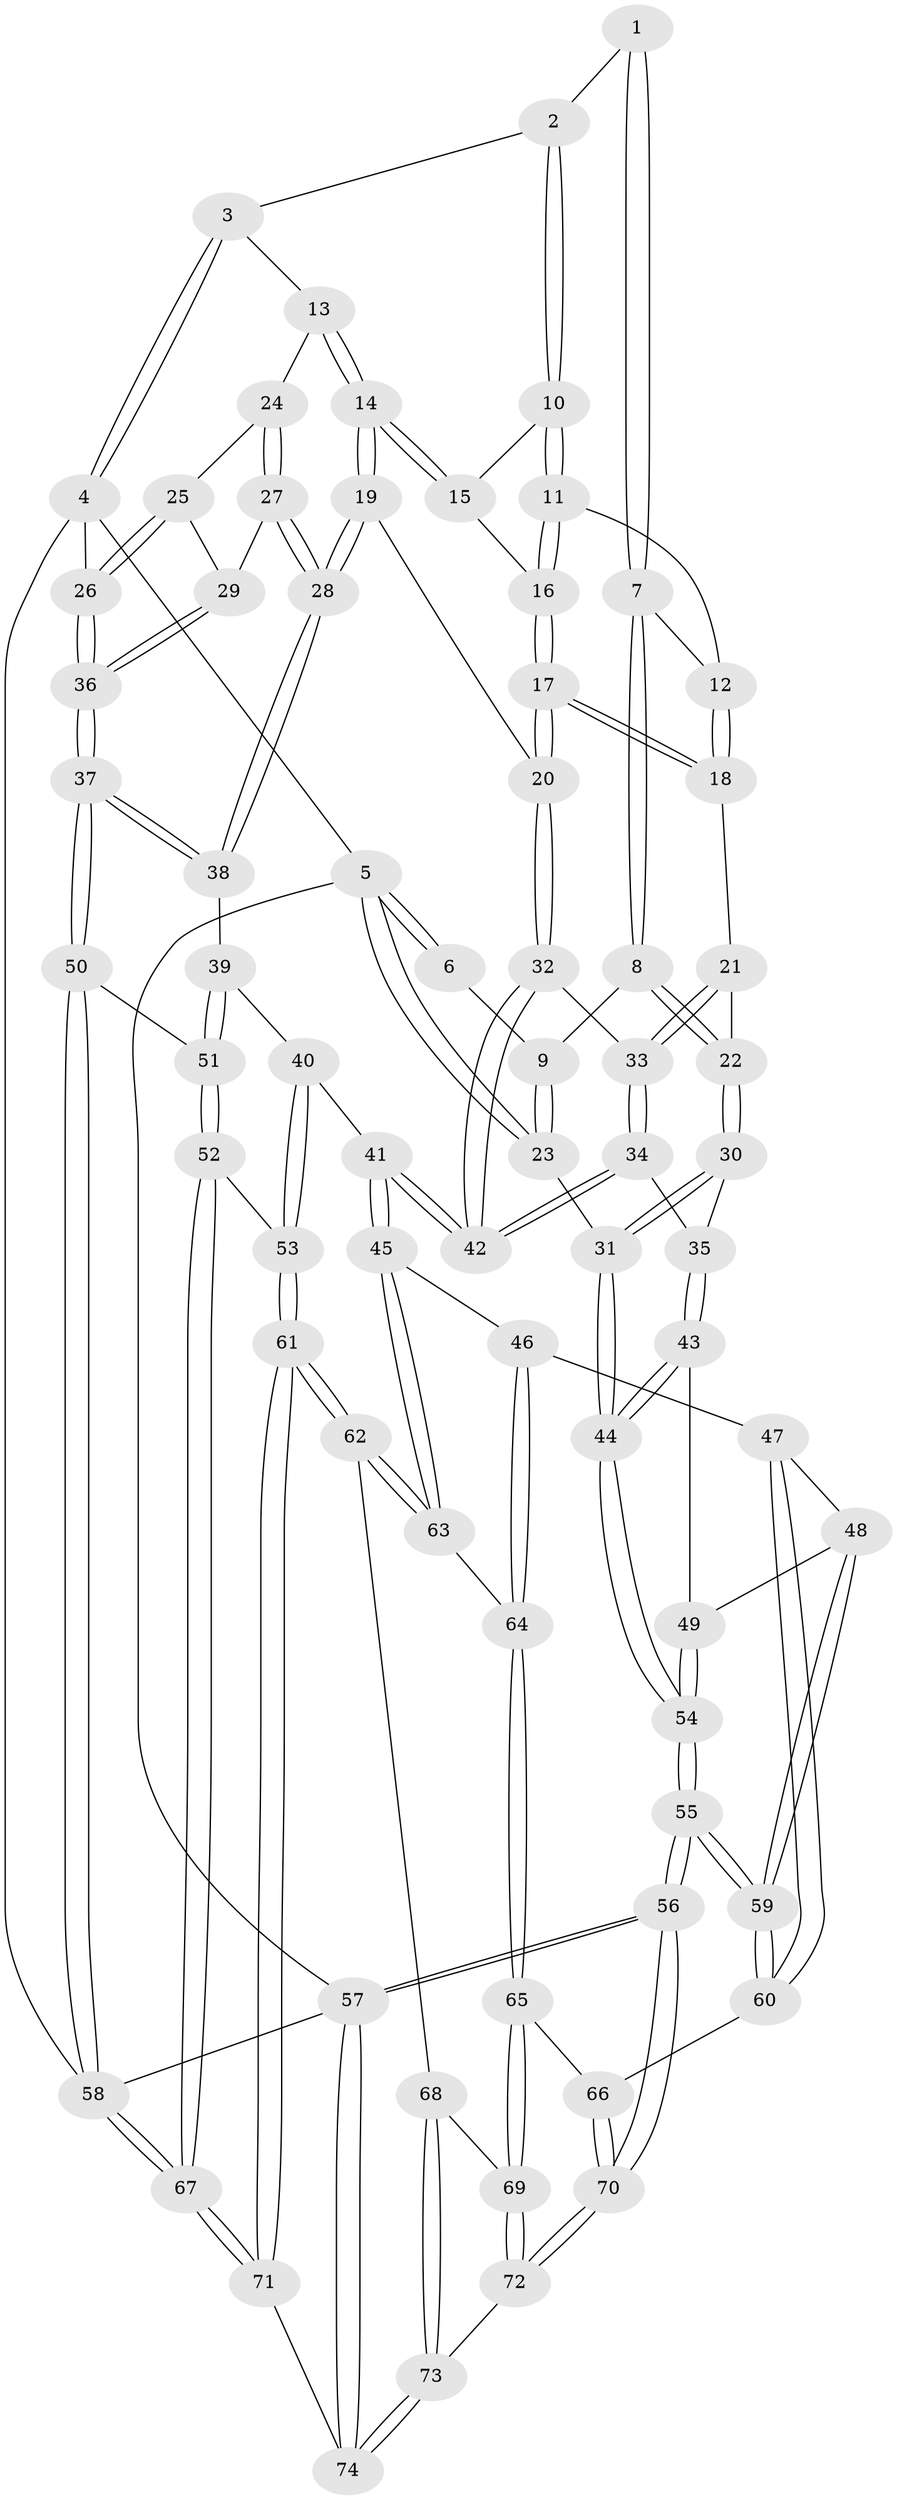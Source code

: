 // Generated by graph-tools (version 1.1) at 2025/27/03/09/25 03:27:07]
// undirected, 74 vertices, 182 edges
graph export_dot {
graph [start="1"]
  node [color=gray90,style=filled];
  1 [pos="+0.2598747089580388+0"];
  2 [pos="+0.605873093665357+0"];
  3 [pos="+0.6764817013507671+0"];
  4 [pos="+1+0"];
  5 [pos="+0+0"];
  6 [pos="+0+0"];
  7 [pos="+0.242691907622247+0.02005894297148339"];
  8 [pos="+0.19805343686409926+0.11180098134125885"];
  9 [pos="+0.07464766422075268+0.11064052170923411"];
  10 [pos="+0.5960984032317058+0"];
  11 [pos="+0.4471545921550722+0.09359484965164516"];
  12 [pos="+0.4173587826948895+0.0968598157753273"];
  13 [pos="+0.7704203832247225+0.14093847024357659"];
  14 [pos="+0.6675045939006917+0.16683079689470112"];
  15 [pos="+0.6064394507385245+0.05367224283800451"];
  16 [pos="+0.49972847187207514+0.13496290408307682"];
  17 [pos="+0.5267840672257224+0.247125367059908"];
  18 [pos="+0.4003618517597134+0.19289772542864084"];
  19 [pos="+0.5869779855218565+0.3012560549386344"];
  20 [pos="+0.5634554082746647+0.30081596103009384"];
  21 [pos="+0.3039912591101628+0.2351400788233374"];
  22 [pos="+0.22011344750311373+0.21551091066356853"];
  23 [pos="+0+0.1708679068967366"];
  24 [pos="+0.7809232063480985+0.14407663991400055"];
  25 [pos="+0.7940066753145507+0.146379631556147"];
  26 [pos="+1+0.029802279906677557"];
  27 [pos="+0.7328418122777622+0.3328674200007602"];
  28 [pos="+0.6581161793958357+0.36019510780117964"];
  29 [pos="+0.82223541728519+0.31335247404805194"];
  30 [pos="+0.18365043094207895+0.29815756773543145"];
  31 [pos="+0+0.340049047091097"];
  32 [pos="+0.5219753340936076+0.32850831363585914"];
  33 [pos="+0.41886542386688186+0.3336862414375148"];
  34 [pos="+0.3241704375628543+0.4331061380946549"];
  35 [pos="+0.2177911753918295+0.43446348995154405"];
  36 [pos="+1+0.40290932693508813"];
  37 [pos="+1+0.4669371672110834"];
  38 [pos="+0.6827190342730647+0.44396663518916235"];
  39 [pos="+0.6776698461716705+0.4731273752698116"];
  40 [pos="+0.6720469930795286+0.4833686355731564"];
  41 [pos="+0.468134222365051+0.5855949594291227"];
  42 [pos="+0.4587195707338843+0.5509142372423783"];
  43 [pos="+0.21450241616930832+0.4410367574176662"];
  44 [pos="+0+0.47376249186584735"];
  45 [pos="+0.4592357181671652+0.6306214349691771"];
  46 [pos="+0.27454187220686777+0.6302210646549162"];
  47 [pos="+0.22389645686833+0.6045841139733781"];
  48 [pos="+0.2101323868613624+0.5848306899520562"];
  49 [pos="+0.20737631393076708+0.5082778631558506"];
  50 [pos="+1+0.5645475726480486"];
  51 [pos="+0.925052637013454+0.6459768256493318"];
  52 [pos="+0.7842036076749027+0.7568156725440703"];
  53 [pos="+0.705679083179492+0.7657013398779069"];
  54 [pos="+0+0.5457803939209721"];
  55 [pos="+0+0.6603125883480682"];
  56 [pos="+0+1"];
  57 [pos="+0+1"];
  58 [pos="+1+1"];
  59 [pos="+0+0.6619651887528559"];
  60 [pos="+0.14455506179896943+0.7535029582898503"];
  61 [pos="+0.6092759856135019+0.811503492380965"];
  62 [pos="+0.5711501139847358+0.796359467504888"];
  63 [pos="+0.4633317799515709+0.6386364262737814"];
  64 [pos="+0.27817111560261615+0.80727881977952"];
  65 [pos="+0.2682666030329957+0.8530909451926703"];
  66 [pos="+0.17190169002886457+0.8120814195949264"];
  67 [pos="+1+1"];
  68 [pos="+0.5145813960211026+0.823110872056962"];
  69 [pos="+0.2822822228426068+0.8735789167916639"];
  70 [pos="+0+1"];
  71 [pos="+0.6533956100120711+1"];
  72 [pos="+0.27780838006193737+0.9012929668952797"];
  73 [pos="+0.3300370332146616+1"];
  74 [pos="+0.3328124479386111+1"];
  1 -- 2;
  1 -- 7;
  1 -- 7;
  2 -- 3;
  2 -- 10;
  2 -- 10;
  3 -- 4;
  3 -- 4;
  3 -- 13;
  4 -- 5;
  4 -- 26;
  4 -- 58;
  5 -- 6;
  5 -- 6;
  5 -- 23;
  5 -- 23;
  5 -- 57;
  6 -- 9;
  7 -- 8;
  7 -- 8;
  7 -- 12;
  8 -- 9;
  8 -- 22;
  8 -- 22;
  9 -- 23;
  9 -- 23;
  10 -- 11;
  10 -- 11;
  10 -- 15;
  11 -- 12;
  11 -- 16;
  11 -- 16;
  12 -- 18;
  12 -- 18;
  13 -- 14;
  13 -- 14;
  13 -- 24;
  14 -- 15;
  14 -- 15;
  14 -- 19;
  14 -- 19;
  15 -- 16;
  16 -- 17;
  16 -- 17;
  17 -- 18;
  17 -- 18;
  17 -- 20;
  17 -- 20;
  18 -- 21;
  19 -- 20;
  19 -- 28;
  19 -- 28;
  20 -- 32;
  20 -- 32;
  21 -- 22;
  21 -- 33;
  21 -- 33;
  22 -- 30;
  22 -- 30;
  23 -- 31;
  24 -- 25;
  24 -- 27;
  24 -- 27;
  25 -- 26;
  25 -- 26;
  25 -- 29;
  26 -- 36;
  26 -- 36;
  27 -- 28;
  27 -- 28;
  27 -- 29;
  28 -- 38;
  28 -- 38;
  29 -- 36;
  29 -- 36;
  30 -- 31;
  30 -- 31;
  30 -- 35;
  31 -- 44;
  31 -- 44;
  32 -- 33;
  32 -- 42;
  32 -- 42;
  33 -- 34;
  33 -- 34;
  34 -- 35;
  34 -- 42;
  34 -- 42;
  35 -- 43;
  35 -- 43;
  36 -- 37;
  36 -- 37;
  37 -- 38;
  37 -- 38;
  37 -- 50;
  37 -- 50;
  38 -- 39;
  39 -- 40;
  39 -- 51;
  39 -- 51;
  40 -- 41;
  40 -- 53;
  40 -- 53;
  41 -- 42;
  41 -- 42;
  41 -- 45;
  41 -- 45;
  43 -- 44;
  43 -- 44;
  43 -- 49;
  44 -- 54;
  44 -- 54;
  45 -- 46;
  45 -- 63;
  45 -- 63;
  46 -- 47;
  46 -- 64;
  46 -- 64;
  47 -- 48;
  47 -- 60;
  47 -- 60;
  48 -- 49;
  48 -- 59;
  48 -- 59;
  49 -- 54;
  49 -- 54;
  50 -- 51;
  50 -- 58;
  50 -- 58;
  51 -- 52;
  51 -- 52;
  52 -- 53;
  52 -- 67;
  52 -- 67;
  53 -- 61;
  53 -- 61;
  54 -- 55;
  54 -- 55;
  55 -- 56;
  55 -- 56;
  55 -- 59;
  55 -- 59;
  56 -- 57;
  56 -- 57;
  56 -- 70;
  56 -- 70;
  57 -- 74;
  57 -- 74;
  57 -- 58;
  58 -- 67;
  58 -- 67;
  59 -- 60;
  59 -- 60;
  60 -- 66;
  61 -- 62;
  61 -- 62;
  61 -- 71;
  61 -- 71;
  62 -- 63;
  62 -- 63;
  62 -- 68;
  63 -- 64;
  64 -- 65;
  64 -- 65;
  65 -- 66;
  65 -- 69;
  65 -- 69;
  66 -- 70;
  66 -- 70;
  67 -- 71;
  67 -- 71;
  68 -- 69;
  68 -- 73;
  68 -- 73;
  69 -- 72;
  69 -- 72;
  70 -- 72;
  70 -- 72;
  71 -- 74;
  72 -- 73;
  73 -- 74;
  73 -- 74;
}
